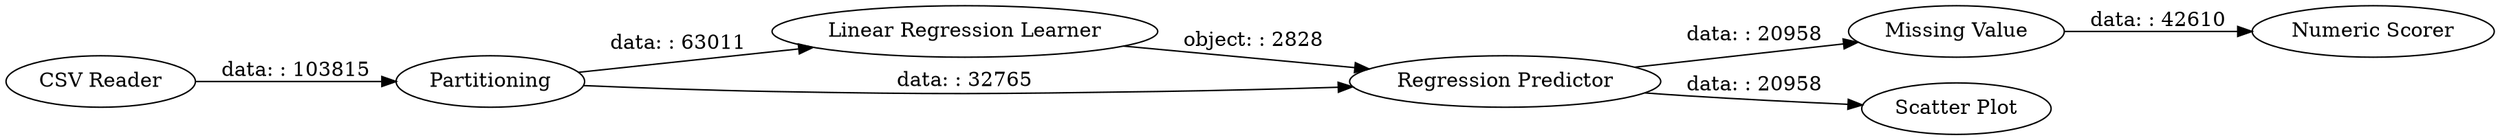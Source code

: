 digraph {
	"-1206272069976207849_48" [label="Missing Value"]
	"-1206272069976207849_45" [label=Partitioning]
	"-1206272069976207849_50" [label="Scatter Plot"]
	"-1206272069976207849_46" [label="Linear Regression Learner"]
	"-1206272069976207849_47" [label="Regression Predictor"]
	"-1206272069976207849_44" [label="CSV Reader"]
	"-1206272069976207849_49" [label="Numeric Scorer"]
	"-1206272069976207849_46" -> "-1206272069976207849_47" [label="object: : 2828"]
	"-1206272069976207849_47" -> "-1206272069976207849_48" [label="data: : 20958"]
	"-1206272069976207849_45" -> "-1206272069976207849_46" [label="data: : 63011"]
	"-1206272069976207849_48" -> "-1206272069976207849_49" [label="data: : 42610"]
	"-1206272069976207849_44" -> "-1206272069976207849_45" [label="data: : 103815"]
	"-1206272069976207849_47" -> "-1206272069976207849_50" [label="data: : 20958"]
	"-1206272069976207849_45" -> "-1206272069976207849_47" [label="data: : 32765"]
	rankdir=LR
}
